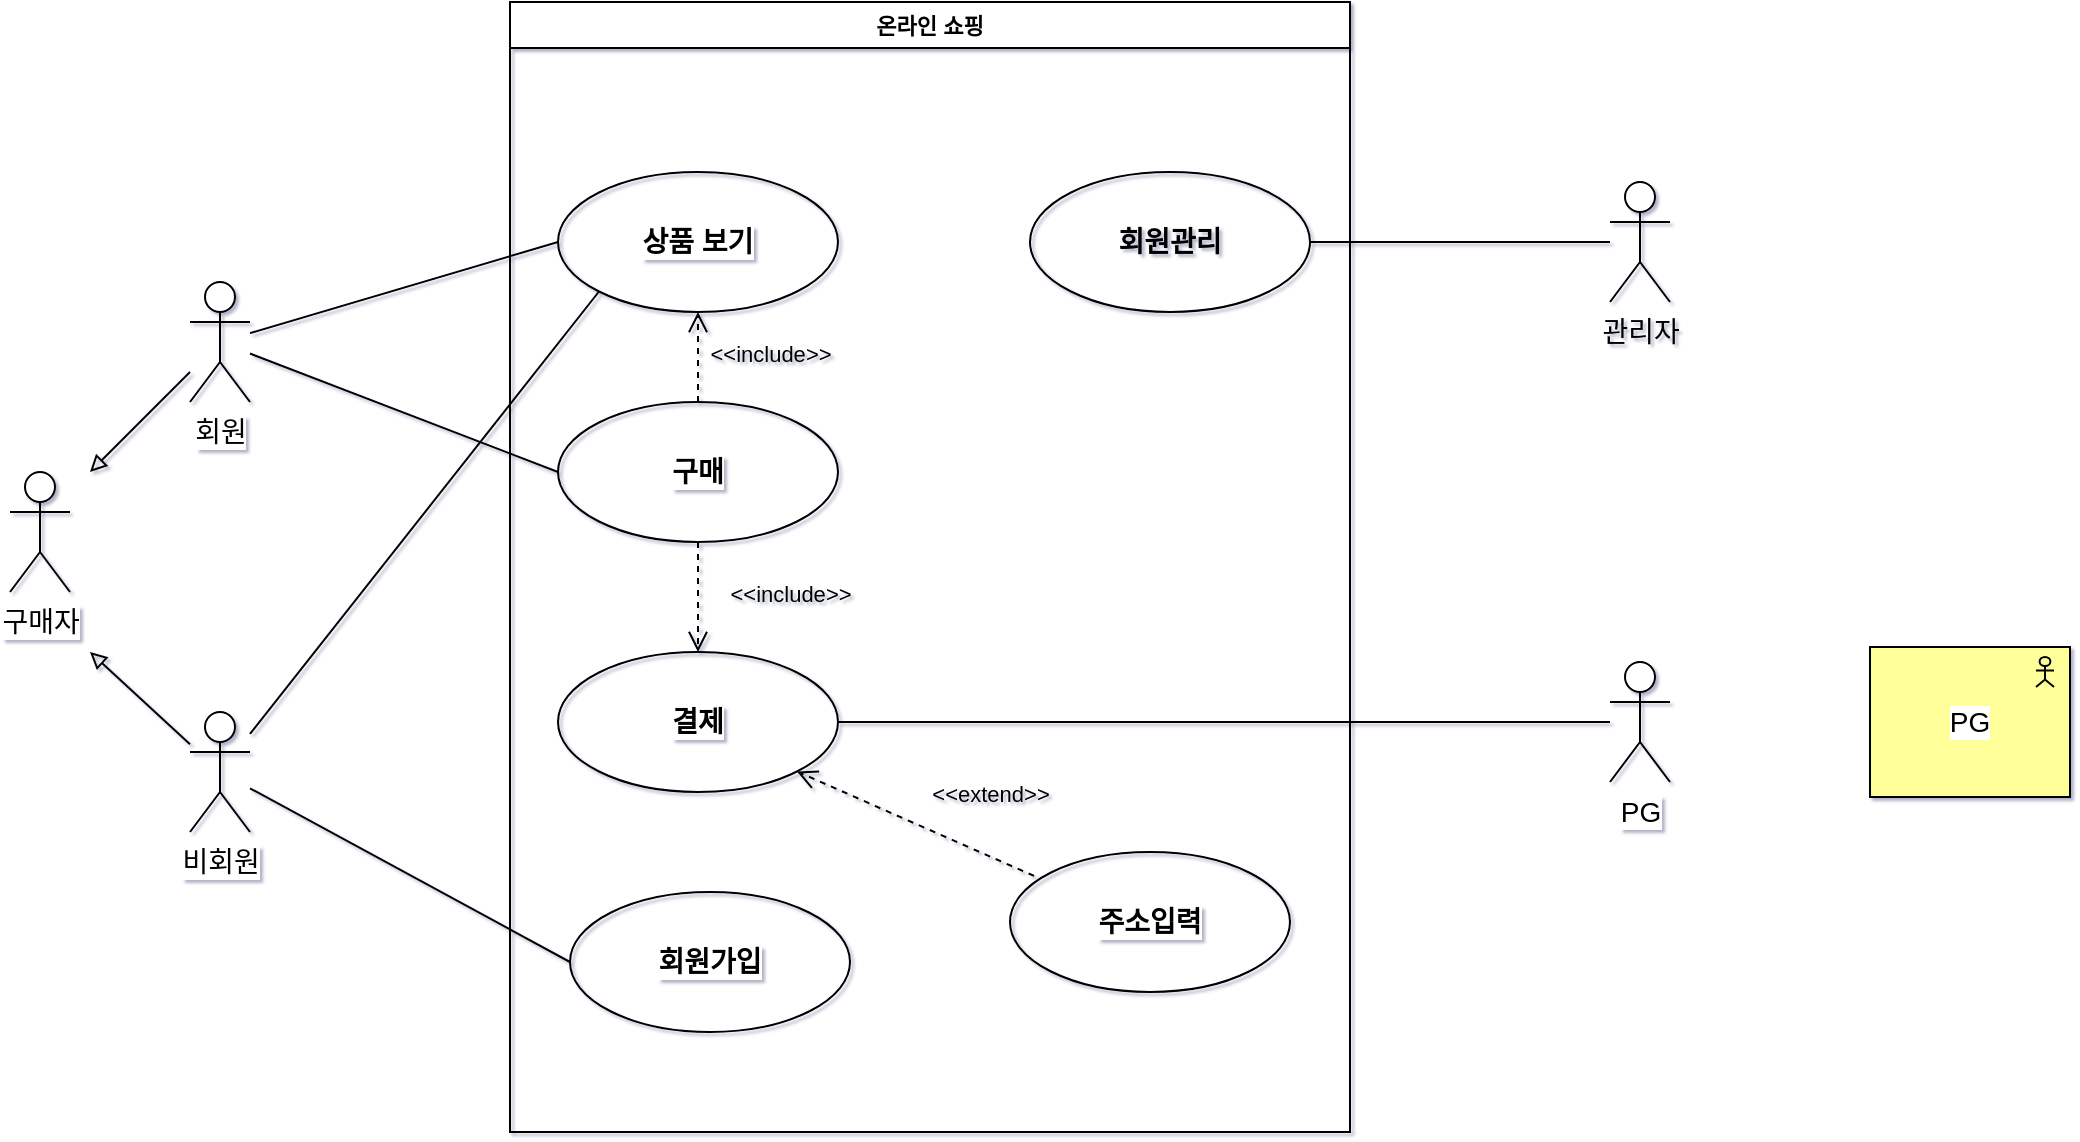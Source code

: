 <mxfile version="24.2.1" type="github" pages="2">
  <diagram name="테스트-1" id="crpGcYe5JIqGgmfARWiJ">
    <mxGraphModel dx="1518" dy="614" grid="1" gridSize="10" guides="1" tooltips="1" connect="1" arrows="1" fold="1" page="1" pageScale="1" pageWidth="827" pageHeight="1169" background="none" math="0" shadow="1">
      <root>
        <mxCell id="0" />
        <mxCell id="1" parent="0" />
        <mxCell id="UFJAdiyoOyex9o16GmMY-8" style="rounded=0;orthogonalLoop=1;jettySize=auto;html=1;endArrow=none;endFill=0;entryX=1;entryY=0.5;entryDx=0;entryDy=0;" edge="1" parent="1" source="UFJAdiyoOyex9o16GmMY-4" target="UFJAdiyoOyex9o16GmMY-1">
          <mxGeometry relative="1" as="geometry">
            <mxPoint x="560" y="445" as="targetPoint" />
          </mxGeometry>
        </mxCell>
        <mxCell id="UFJAdiyoOyex9o16GmMY-4" value="관리자&lt;div style=&quot;font-size: 14px;&quot;&gt;&lt;br style=&quot;font-size: 14px;&quot;&gt;&lt;/div&gt;" style="shape=umlActor;verticalLabelPosition=bottom;verticalAlign=top;html=1;outlineConnect=0;fontSize=14;textShadow=0;" vertex="1" parent="1">
          <mxGeometry x="870" y="145" width="30" height="60" as="geometry" />
        </mxCell>
        <mxCell id="1xgJE5vAkUswXADNoP8a-1" value="&lt;b style=&quot;font-size: 14px;&quot;&gt;상품 보기&lt;/b&gt;" style="ellipse;whiteSpace=wrap;html=1;fontFamily=Helvetica;fontSize=14;fontColor=default;labelBackgroundColor=default;fillColor=none;textShadow=0;" vertex="1" parent="1">
          <mxGeometry x="344" y="140" width="140" height="70" as="geometry" />
        </mxCell>
        <mxCell id="1xgJE5vAkUswXADNoP8a-2" style="rounded=0;orthogonalLoop=1;jettySize=auto;html=1;entryX=0;entryY=0.5;entryDx=0;entryDy=0;endArrow=none;endFill=0;strokeColor=default;align=center;verticalAlign=middle;fontFamily=Helvetica;fontSize=11;fontColor=default;labelBackgroundColor=default;" edge="1" source="1xgJE5vAkUswXADNoP8a-3" target="1xgJE5vAkUswXADNoP8a-1" parent="1">
          <mxGeometry relative="1" as="geometry" />
        </mxCell>
        <mxCell id="1xgJE5vAkUswXADNoP8a-27" style="edgeStyle=none;rounded=0;orthogonalLoop=1;jettySize=auto;html=1;entryX=0;entryY=0.5;entryDx=0;entryDy=0;strokeColor=default;align=center;verticalAlign=middle;fontFamily=Helvetica;fontSize=11;fontColor=default;labelBackgroundColor=default;endArrow=none;endFill=0;" edge="1" parent="1" source="1xgJE5vAkUswXADNoP8a-3" target="1xgJE5vAkUswXADNoP8a-9">
          <mxGeometry relative="1" as="geometry" />
        </mxCell>
        <mxCell id="1xgJE5vAkUswXADNoP8a-44" style="edgeStyle=none;rounded=0;orthogonalLoop=1;jettySize=auto;html=1;strokeColor=default;align=center;verticalAlign=middle;fontFamily=Helvetica;fontSize=11;fontColor=default;labelBackgroundColor=default;endArrow=block;endFill=0;startArrow=none;startFill=0;" edge="1" parent="1" source="1xgJE5vAkUswXADNoP8a-3">
          <mxGeometry relative="1" as="geometry">
            <mxPoint x="110" y="290" as="targetPoint" />
          </mxGeometry>
        </mxCell>
        <mxCell id="1xgJE5vAkUswXADNoP8a-3" value="&lt;font face=&quot;Helvetica&quot; style=&quot;font-size: 14px;&quot;&gt;회원&lt;/font&gt;" style="shape=umlActor;verticalLabelPosition=bottom;verticalAlign=top;html=1;outlineConnect=0;fontFamily=Helvetica;fontSize=14;fontColor=default;labelBackgroundColor=default;textShadow=0;" vertex="1" parent="1">
          <mxGeometry x="160" y="195" width="30" height="60" as="geometry" />
        </mxCell>
        <mxCell id="1xgJE5vAkUswXADNoP8a-9" value="&lt;b style=&quot;font-size: 14px;&quot;&gt;구매&lt;/b&gt;" style="ellipse;whiteSpace=wrap;html=1;fontFamily=Helvetica;fontSize=14;fontColor=default;labelBackgroundColor=default;fillColor=none;textShadow=0;" vertex="1" parent="1">
          <mxGeometry x="344" y="255" width="140" height="70" as="geometry" />
        </mxCell>
        <mxCell id="1xgJE5vAkUswXADNoP8a-10" value="&lt;b style=&quot;font-size: 14px;&quot;&gt;결제&lt;/b&gt;" style="ellipse;whiteSpace=wrap;html=1;fontFamily=Helvetica;fontSize=14;fontColor=default;labelBackgroundColor=default;fillColor=none;textShadow=0;" vertex="1" parent="1">
          <mxGeometry x="344" y="380" width="140" height="70" as="geometry" />
        </mxCell>
        <mxCell id="1xgJE5vAkUswXADNoP8a-15" value="" style="edgeStyle=none;rounded=0;orthogonalLoop=1;jettySize=auto;html=1;strokeColor=default;align=center;verticalAlign=middle;fontFamily=Helvetica;fontSize=11;fontColor=default;labelBackgroundColor=default;endArrow=none;endFill=0;" edge="1" parent="1" source="1xgJE5vAkUswXADNoP8a-12" target="1xgJE5vAkUswXADNoP8a-10">
          <mxGeometry relative="1" as="geometry" />
        </mxCell>
        <mxCell id="1xgJE5vAkUswXADNoP8a-16" value="" style="edgeStyle=none;rounded=0;orthogonalLoop=1;jettySize=auto;html=1;strokeColor=default;align=center;verticalAlign=middle;fontFamily=Helvetica;fontSize=11;fontColor=default;labelBackgroundColor=default;endArrow=none;endFill=0;" edge="1" parent="1" source="1xgJE5vAkUswXADNoP8a-12" target="1xgJE5vAkUswXADNoP8a-10">
          <mxGeometry relative="1" as="geometry" />
        </mxCell>
        <mxCell id="1xgJE5vAkUswXADNoP8a-12" value="PG" style="shape=umlActor;verticalLabelPosition=bottom;verticalAlign=top;html=1;outlineConnect=0;fontFamily=Helvetica;fontSize=14;fontColor=default;labelBackgroundColor=default;textShadow=0;" vertex="1" parent="1">
          <mxGeometry x="870" y="385" width="30" height="60" as="geometry" />
        </mxCell>
        <mxCell id="1xgJE5vAkUswXADNoP8a-17" value="&lt;b style=&quot;font-size: 14px;&quot;&gt;회원가입&lt;/b&gt;" style="ellipse;whiteSpace=wrap;html=1;fontFamily=Helvetica;fontSize=14;fontColor=default;labelBackgroundColor=default;fillColor=none;textShadow=0;" vertex="1" parent="1">
          <mxGeometry x="350" y="500" width="140" height="70" as="geometry" />
        </mxCell>
        <mxCell id="1xgJE5vAkUswXADNoP8a-19" value="&amp;lt;&amp;lt;extend&lt;span style=&quot;background-color: initial;&quot;&gt;&amp;gt;&amp;gt;&lt;/span&gt;" style="endArrow=open;startArrow=none;endFill=0;startFill=0;endSize=8;html=1;verticalAlign=bottom;dashed=1;labelBackgroundColor=none;rounded=0;strokeColor=default;align=center;fontFamily=Helvetica;fontSize=11;fontColor=default;exitX=0.086;exitY=0.171;exitDx=0;exitDy=0;entryX=1;entryY=1;entryDx=0;entryDy=0;exitPerimeter=0;" edge="1" parent="1" source="1xgJE5vAkUswXADNoP8a-11" target="1xgJE5vAkUswXADNoP8a-10">
          <mxGeometry x="-0.49" y="-20" width="160" relative="1" as="geometry">
            <mxPoint x="638.143" y="340.001" as="sourcePoint" />
            <mxPoint x="610.001" y="469.75" as="targetPoint" />
            <mxPoint as="offset" />
          </mxGeometry>
        </mxCell>
        <mxCell id="1xgJE5vAkUswXADNoP8a-21" value="온라인 쇼핑" style="swimlane;whiteSpace=wrap;html=1;fontFamily=Helvetica;fontSize=11;fontColor=default;labelBackgroundColor=default;" vertex="1" parent="1">
          <mxGeometry x="320" y="55" width="420" height="565" as="geometry">
            <mxRectangle x="320" y="55" width="100" height="30" as="alternateBounds" />
          </mxGeometry>
        </mxCell>
        <mxCell id="UFJAdiyoOyex9o16GmMY-1" value="&lt;b style=&quot;font-size: 14px;&quot;&gt;회원관리&lt;/b&gt;" style="ellipse;whiteSpace=wrap;html=1;fillColor=none;fontSize=14;textShadow=0;" vertex="1" parent="1xgJE5vAkUswXADNoP8a-21">
          <mxGeometry x="260" y="85" width="140" height="70" as="geometry" />
        </mxCell>
        <mxCell id="1xgJE5vAkUswXADNoP8a-11" value="&lt;b style=&quot;font-size: 14px;&quot;&gt;주소입력&lt;/b&gt;" style="ellipse;whiteSpace=wrap;html=1;fontFamily=Helvetica;fontSize=14;fontColor=default;labelBackgroundColor=default;fillColor=none;textShadow=0;" vertex="1" parent="1xgJE5vAkUswXADNoP8a-21">
          <mxGeometry x="250" y="425" width="140" height="70" as="geometry" />
        </mxCell>
        <mxCell id="1xgJE5vAkUswXADNoP8a-30" style="edgeStyle=none;rounded=0;orthogonalLoop=1;jettySize=auto;html=1;entryX=0;entryY=0.5;entryDx=0;entryDy=0;strokeColor=default;align=center;verticalAlign=middle;fontFamily=Helvetica;fontSize=11;fontColor=default;labelBackgroundColor=default;endArrow=none;endFill=0;" edge="1" parent="1" source="1xgJE5vAkUswXADNoP8a-23" target="1xgJE5vAkUswXADNoP8a-17">
          <mxGeometry relative="1" as="geometry" />
        </mxCell>
        <mxCell id="1xgJE5vAkUswXADNoP8a-31" style="edgeStyle=none;rounded=0;orthogonalLoop=1;jettySize=auto;html=1;entryX=0;entryY=1;entryDx=0;entryDy=0;strokeColor=default;align=center;verticalAlign=middle;fontFamily=Helvetica;fontSize=11;fontColor=default;labelBackgroundColor=default;endArrow=none;endFill=0;" edge="1" parent="1" source="1xgJE5vAkUswXADNoP8a-23" target="1xgJE5vAkUswXADNoP8a-1">
          <mxGeometry relative="1" as="geometry" />
        </mxCell>
        <mxCell id="1xgJE5vAkUswXADNoP8a-43" style="edgeStyle=none;rounded=0;orthogonalLoop=1;jettySize=auto;html=1;strokeColor=default;align=center;verticalAlign=middle;fontFamily=Helvetica;fontSize=11;fontColor=default;labelBackgroundColor=default;endArrow=block;endFill=0;" edge="1" parent="1" source="1xgJE5vAkUswXADNoP8a-23">
          <mxGeometry relative="1" as="geometry">
            <mxPoint x="110" y="380" as="targetPoint" />
          </mxGeometry>
        </mxCell>
        <mxCell id="1xgJE5vAkUswXADNoP8a-23" value="비회원" style="shape=umlActor;verticalLabelPosition=bottom;verticalAlign=top;html=1;outlineConnect=0;fontFamily=Helvetica;fontSize=14;fontColor=default;labelBackgroundColor=default;textShadow=0;" vertex="1" parent="1">
          <mxGeometry x="160" y="410" width="30" height="60" as="geometry" />
        </mxCell>
        <mxCell id="1xgJE5vAkUswXADNoP8a-32" value="&amp;lt;&amp;lt;include&lt;span style=&quot;background-color: initial;&quot;&gt;&amp;gt;&amp;gt;&lt;/span&gt;" style="endArrow=open;startArrow=none;endFill=0;startFill=0;endSize=8;html=1;verticalAlign=bottom;dashed=1;labelBackgroundColor=none;rounded=0;strokeColor=default;align=center;fontFamily=Helvetica;fontSize=11;fontColor=default;exitX=0.5;exitY=1;exitDx=0;exitDy=0;entryX=0.5;entryY=0;entryDx=0;entryDy=0;" edge="1" parent="1" source="1xgJE5vAkUswXADNoP8a-9" target="1xgJE5vAkUswXADNoP8a-10">
          <mxGeometry x="0.273" y="46" width="160" relative="1" as="geometry">
            <mxPoint x="629" y="322" as="sourcePoint" />
            <mxPoint x="490" y="300" as="targetPoint" />
            <mxPoint as="offset" />
          </mxGeometry>
        </mxCell>
        <mxCell id="1xgJE5vAkUswXADNoP8a-33" value="&amp;lt;&amp;lt;include&lt;span style=&quot;background-color: initial;&quot;&gt;&amp;gt;&amp;gt;&lt;/span&gt;" style="endArrow=open;startArrow=none;endFill=0;startFill=0;endSize=8;html=1;verticalAlign=bottom;dashed=1;labelBackgroundColor=none;rounded=0;strokeColor=default;align=center;fontFamily=Helvetica;fontSize=11;fontColor=default;exitX=0.5;exitY=0;exitDx=0;exitDy=0;entryX=0.5;entryY=1;entryDx=0;entryDy=0;" edge="1" parent="1" source="1xgJE5vAkUswXADNoP8a-9" target="1xgJE5vAkUswXADNoP8a-1">
          <mxGeometry x="-0.333" y="-36" width="160" relative="1" as="geometry">
            <mxPoint x="599" y="255" as="sourcePoint" />
            <mxPoint x="460" y="233" as="targetPoint" />
            <mxPoint as="offset" />
          </mxGeometry>
        </mxCell>
        <mxCell id="1xgJE5vAkUswXADNoP8a-34" value="구매자" style="shape=umlActor;verticalLabelPosition=bottom;verticalAlign=top;html=1;outlineConnect=0;fontFamily=Helvetica;fontSize=14;fontColor=default;labelBackgroundColor=default;textShadow=0;" vertex="1" parent="1">
          <mxGeometry x="70" y="290" width="30" height="60" as="geometry" />
        </mxCell>
        <mxCell id="1xgJE5vAkUswXADNoP8a-45" value="PG" style="html=1;outlineConnect=0;whiteSpace=wrap;fillColor=#ffff99;shape=mxgraph.archimate.application;appType=actor;fontFamily=Helvetica;fontSize=14;fontColor=default;labelBackgroundColor=default;" vertex="1" parent="1">
          <mxGeometry x="1000" y="377.5" width="100" height="75" as="geometry" />
        </mxCell>
      </root>
    </mxGraphModel>
  </diagram>
  <diagram id="n9FGADXHsb4txi5t6AIW" name="유스케이스-1">
    <mxGraphModel dx="1050" dy="522" grid="1" gridSize="10" guides="1" tooltips="1" connect="1" arrows="1" fold="1" page="1" pageScale="1" pageWidth="827" pageHeight="1169" math="0" shadow="0">
      <root>
        <mxCell id="0" />
        <mxCell id="1" parent="0" />
      </root>
    </mxGraphModel>
  </diagram>
</mxfile>
